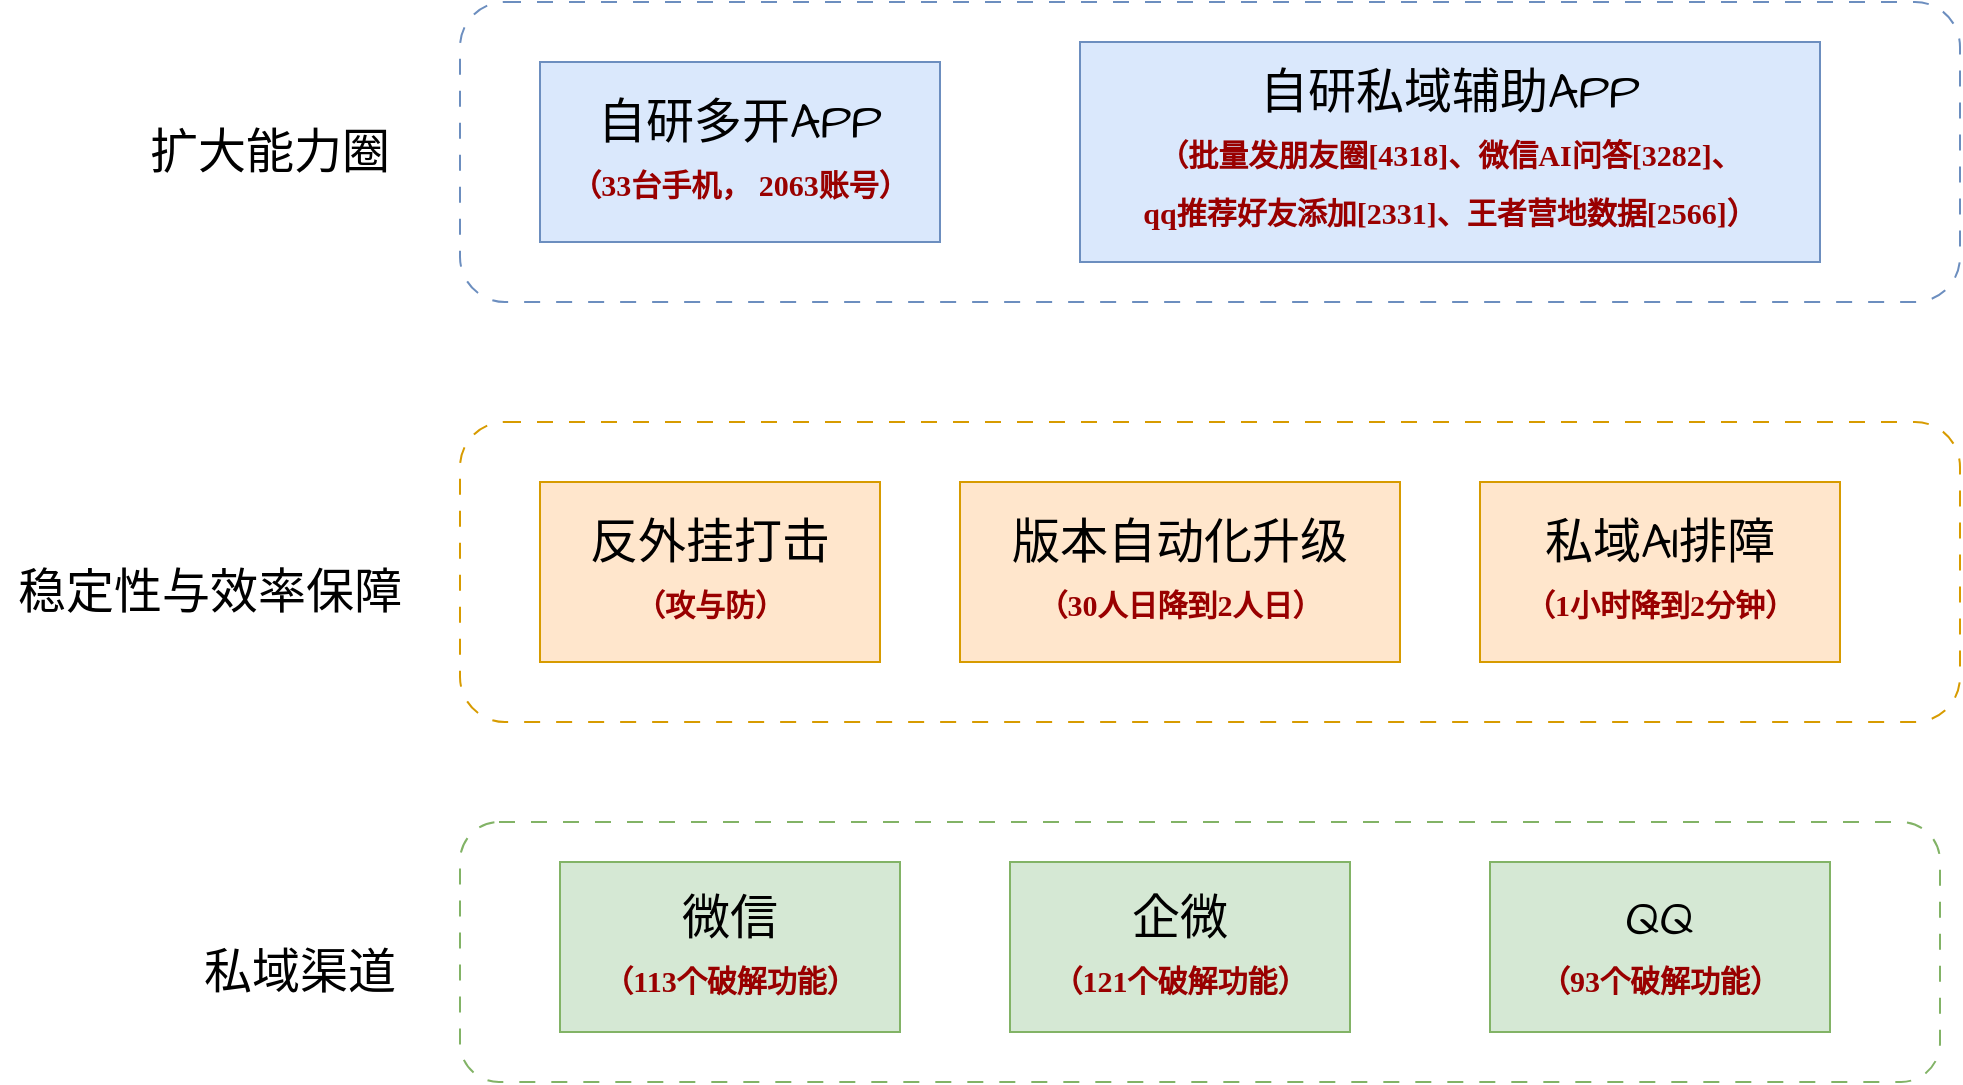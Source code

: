 <mxfile version="27.2.0">
  <diagram name="第 1 页" id="db-pMTe5nH4QFg-SLGSs">
    <mxGraphModel dx="2061" dy="1939" grid="1" gridSize="10" guides="1" tooltips="1" connect="1" arrows="1" fold="1" page="1" pageScale="1" pageWidth="827" pageHeight="1169" math="0" shadow="0">
      <root>
        <mxCell id="0" />
        <mxCell id="1" parent="0" />
        <mxCell id="Lz09PXeNm3lCibMd2Dtf-2" value="" style="rounded=1;whiteSpace=wrap;html=1;hachureGap=4;strokeColor=#82b366;align=center;verticalAlign=middle;fontFamily=Architects Daughter;fontSource=https%3A%2F%2Ffonts.googleapis.com%2Fcss%3Ffamily%3DArchitects%2BDaughter;fontSize=12;fillColor=none;dashed=1;dashPattern=8 8;" parent="1" vertex="1">
          <mxGeometry x="30" y="290" width="740" height="130" as="geometry" />
        </mxCell>
        <mxCell id="Lz09PXeNm3lCibMd2Dtf-4" value="微信&lt;br&gt;&lt;b style=&quot;color: rgb(153, 0, 0); font-family: Verdana; font-size: 15px;&quot;&gt;（113个破解功能）&lt;/b&gt;" style="rounded=0;whiteSpace=wrap;html=1;hachureGap=4;strokeColor=#82b366;align=center;verticalAlign=middle;fontFamily=Architects Daughter;fontSource=https%3A%2F%2Ffonts.googleapis.com%2Fcss%3Ffamily%3DArchitects%2BDaughter;fontSize=24;fillColor=#d5e8d4;" parent="1" vertex="1">
          <mxGeometry x="80" y="310" width="170" height="85" as="geometry" />
        </mxCell>
        <mxCell id="Lz09PXeNm3lCibMd2Dtf-9" value="私域渠道" style="text;html=1;align=center;verticalAlign=middle;whiteSpace=wrap;rounded=0;fontFamily=Helvetica;fontSize=24;fontColor=default;" parent="1" vertex="1">
          <mxGeometry x="-120" y="350" width="140" height="30" as="geometry" />
        </mxCell>
        <mxCell id="Lz09PXeNm3lCibMd2Dtf-10" value="" style="rounded=1;whiteSpace=wrap;html=1;hachureGap=4;strokeColor=#d79b00;align=center;verticalAlign=middle;fontFamily=Architects Daughter;fontSource=https%3A%2F%2Ffonts.googleapis.com%2Fcss%3Ffamily%3DArchitects%2BDaughter;fontSize=12;fillColor=none;dashed=1;dashPattern=8 8;" parent="1" vertex="1">
          <mxGeometry x="30" y="90" width="750" height="150" as="geometry" />
        </mxCell>
        <mxCell id="Lz09PXeNm3lCibMd2Dtf-11" value="反外挂打击&lt;div&gt;&lt;font face=&quot;Verdana&quot; style=&quot;font-size: 15px; color: rgb(153, 0, 0);&quot;&gt;&lt;b&gt;（攻与防）&lt;/b&gt;&lt;/font&gt;&lt;/div&gt;" style="rounded=0;whiteSpace=wrap;html=1;hachureGap=4;strokeColor=#d79b00;align=center;verticalAlign=middle;fontFamily=Architects Daughter;fontSource=https%3A%2F%2Ffonts.googleapis.com%2Fcss%3Ffamily%3DArchitects%2BDaughter;fontSize=24;fillColor=#ffe6cc;" parent="1" vertex="1">
          <mxGeometry x="70" y="120" width="170" height="90" as="geometry" />
        </mxCell>
        <mxCell id="Lz09PXeNm3lCibMd2Dtf-13" value="版本自动化升级&lt;div&gt;&lt;font face=&quot;Verdana&quot; style=&quot;font-size: 15px; color: rgb(153, 0, 0);&quot;&gt;&lt;b&gt;（30人日降到2人日）&lt;/b&gt;&lt;/font&gt;&lt;/div&gt;" style="rounded=0;whiteSpace=wrap;html=1;hachureGap=4;strokeColor=#d79b00;align=center;verticalAlign=middle;fontFamily=Architects Daughter;fontSource=https%3A%2F%2Ffonts.googleapis.com%2Fcss%3Ffamily%3DArchitects%2BDaughter;fontSize=24;fillColor=#ffe6cc;" parent="1" vertex="1">
          <mxGeometry x="280" y="120" width="220" height="90" as="geometry" />
        </mxCell>
        <mxCell id="Lz09PXeNm3lCibMd2Dtf-14" value="私域AI排障&lt;br&gt;&lt;div&gt;&lt;font face=&quot;Verdana&quot; style=&quot;font-size: 15px; color: rgb(153, 0, 0);&quot;&gt;&lt;b&gt;（1小时降到2分钟）&lt;/b&gt;&lt;/font&gt;&lt;/div&gt;" style="rounded=0;whiteSpace=wrap;html=1;hachureGap=4;strokeColor=#d79b00;align=center;verticalAlign=middle;fontFamily=Architects Daughter;fontSource=https%3A%2F%2Ffonts.googleapis.com%2Fcss%3Ffamily%3DArchitects%2BDaughter;fontSize=24;fillColor=#ffe6cc;" parent="1" vertex="1">
          <mxGeometry x="540" y="120" width="180" height="90" as="geometry" />
        </mxCell>
        <mxCell id="Lz09PXeNm3lCibMd2Dtf-16" value="企微&lt;br&gt;&lt;b style=&quot;color: rgb(153, 0, 0); font-family: Verdana; font-size: 15px;&quot;&gt;（121个破解功能）&lt;/b&gt;" style="rounded=0;whiteSpace=wrap;html=1;hachureGap=4;strokeColor=#82b366;align=center;verticalAlign=middle;fontFamily=Architects Daughter;fontSource=https%3A%2F%2Ffonts.googleapis.com%2Fcss%3Ffamily%3DArchitects%2BDaughter;fontSize=24;fillColor=#d5e8d4;" parent="1" vertex="1">
          <mxGeometry x="305" y="310" width="170" height="85" as="geometry" />
        </mxCell>
        <mxCell id="Lz09PXeNm3lCibMd2Dtf-17" value="QQ&lt;br&gt;&lt;b style=&quot;color: rgb(153, 0, 0); font-family: Verdana; font-size: 15px;&quot;&gt;（93个破解功能）&lt;/b&gt;" style="rounded=0;whiteSpace=wrap;html=1;hachureGap=4;strokeColor=#82b366;align=center;verticalAlign=middle;fontFamily=Architects Daughter;fontSource=https%3A%2F%2Ffonts.googleapis.com%2Fcss%3Ffamily%3DArchitects%2BDaughter;fontSize=24;fillColor=#d5e8d4;" parent="1" vertex="1">
          <mxGeometry x="545" y="310" width="170" height="85" as="geometry" />
        </mxCell>
        <mxCell id="iWFc-1cAknwyF5nsxrdl-1" value="稳定性与效率保障" style="text;html=1;align=center;verticalAlign=middle;whiteSpace=wrap;rounded=0;fontFamily=Helvetica;fontSize=24;fontColor=default;" vertex="1" parent="1">
          <mxGeometry x="-200" y="160" width="210" height="30" as="geometry" />
        </mxCell>
        <mxCell id="iWFc-1cAknwyF5nsxrdl-2" value="" style="rounded=1;whiteSpace=wrap;html=1;hachureGap=4;strokeColor=#6c8ebf;align=center;verticalAlign=middle;fontFamily=Architects Daughter;fontSource=https%3A%2F%2Ffonts.googleapis.com%2Fcss%3Ffamily%3DArchitects%2BDaughter;fontSize=12;fillColor=none;dashed=1;dashPattern=8 8;" vertex="1" parent="1">
          <mxGeometry x="30" y="-120" width="750" height="150" as="geometry" />
        </mxCell>
        <mxCell id="iWFc-1cAknwyF5nsxrdl-3" value="自研多开APP&lt;br&gt;&lt;div&gt;&lt;font face=&quot;Verdana&quot; style=&quot;font-size: 15px; color: rgb(153, 0, 0);&quot;&gt;&lt;b&gt;（33台手机， 2063账号）&lt;/b&gt;&lt;/font&gt;&lt;/div&gt;" style="rounded=0;whiteSpace=wrap;html=1;hachureGap=4;strokeColor=#6c8ebf;align=center;verticalAlign=middle;fontFamily=Architects Daughter;fontSource=https%3A%2F%2Ffonts.googleapis.com%2Fcss%3Ffamily%3DArchitects%2BDaughter;fontSize=24;fillColor=#dae8fc;" vertex="1" parent="1">
          <mxGeometry x="70" y="-90" width="200" height="90" as="geometry" />
        </mxCell>
        <mxCell id="iWFc-1cAknwyF5nsxrdl-4" value="自研私域辅助APP&lt;br&gt;&lt;div&gt;&lt;font face=&quot;Verdana&quot; style=&quot;font-size: 15px; color: rgb(153, 0, 0);&quot;&gt;&lt;b&gt;（批量发朋友圈[4318]、微信AI问答[3282]、&lt;br&gt;qq推荐好友添加[2331]、王者营地数据[2566]）&lt;/b&gt;&lt;/font&gt;&lt;/div&gt;" style="rounded=0;whiteSpace=wrap;html=1;hachureGap=4;strokeColor=#6c8ebf;align=center;verticalAlign=middle;fontFamily=Architects Daughter;fontSource=https%3A%2F%2Ffonts.googleapis.com%2Fcss%3Ffamily%3DArchitects%2BDaughter;fontSize=24;fillColor=#dae8fc;" vertex="1" parent="1">
          <mxGeometry x="340" y="-100" width="370" height="110" as="geometry" />
        </mxCell>
        <mxCell id="iWFc-1cAknwyF5nsxrdl-5" value="扩大能力圈" style="text;html=1;align=center;verticalAlign=middle;whiteSpace=wrap;rounded=0;fontFamily=Helvetica;fontSize=24;fontColor=default;" vertex="1" parent="1">
          <mxGeometry x="-170" y="-60" width="210" height="30" as="geometry" />
        </mxCell>
      </root>
    </mxGraphModel>
  </diagram>
</mxfile>
